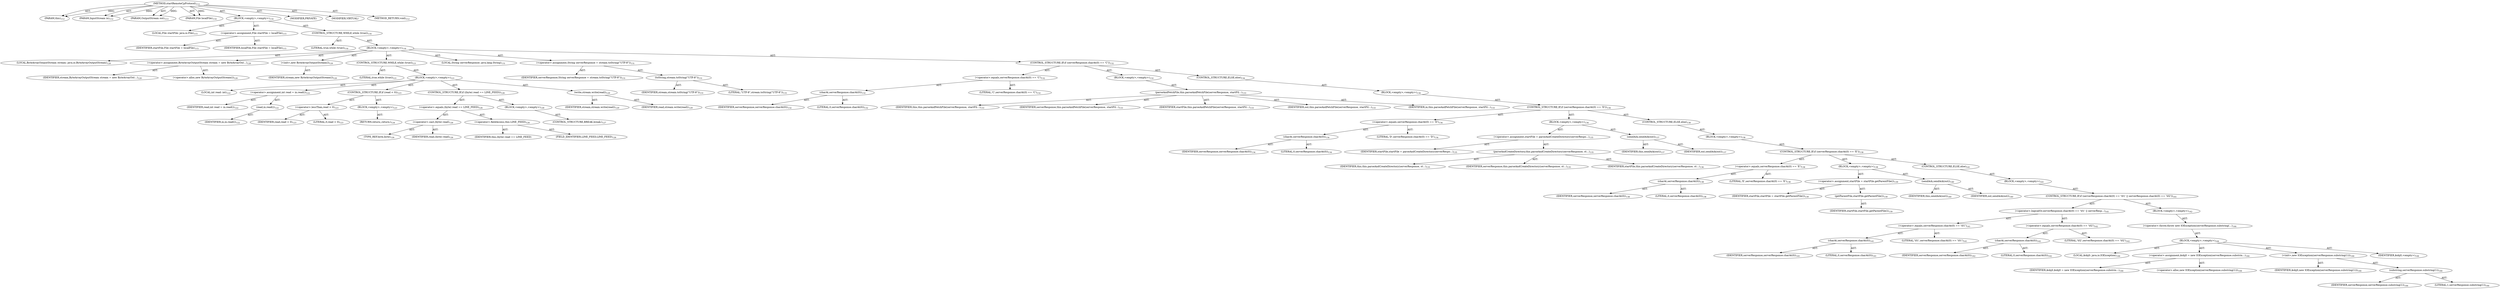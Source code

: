 digraph "startRemoteCpProtocol" {  
"111669149698" [label = <(METHOD,startRemoteCpProtocol)<SUB>112</SUB>> ]
"115964116993" [label = <(PARAM,this)<SUB>112</SUB>> ]
"115964117001" [label = <(PARAM,InputStream in)<SUB>112</SUB>> ]
"115964117002" [label = <(PARAM,OutputStream out)<SUB>113</SUB>> ]
"115964117003" [label = <(PARAM,File localFile)<SUB>114</SUB>> ]
"25769803782" [label = <(BLOCK,&lt;empty&gt;,&lt;empty&gt;)<SUB>114</SUB>> ]
"94489280516" [label = <(LOCAL,File startFile: java.io.File)<SUB>115</SUB>> ]
"30064771103" [label = <(&lt;operator&gt;.assignment,File startFile = localFile)<SUB>115</SUB>> ]
"68719476779" [label = <(IDENTIFIER,startFile,File startFile = localFile)<SUB>115</SUB>> ]
"68719476780" [label = <(IDENTIFIER,localFile,File startFile = localFile)<SUB>115</SUB>> ]
"47244640260" [label = <(CONTROL_STRUCTURE,WHILE,while (true))<SUB>116</SUB>> ]
"90194313223" [label = <(LITERAL,true,while (true))<SUB>116</SUB>> ]
"25769803783" [label = <(BLOCK,&lt;empty&gt;,&lt;empty&gt;)<SUB>116</SUB>> ]
"94489280517" [label = <(LOCAL,ByteArrayOutputStream stream: java.io.ByteArrayOutputStream)<SUB>120</SUB>> ]
"30064771104" [label = <(&lt;operator&gt;.assignment,ByteArrayOutputStream stream = new ByteArrayOut...)<SUB>120</SUB>> ]
"68719476781" [label = <(IDENTIFIER,stream,ByteArrayOutputStream stream = new ByteArrayOut...)<SUB>120</SUB>> ]
"30064771105" [label = <(&lt;operator&gt;.alloc,new ByteArrayOutputStream())<SUB>120</SUB>> ]
"30064771106" [label = <(&lt;init&gt;,new ByteArrayOutputStream())<SUB>120</SUB>> ]
"68719476782" [label = <(IDENTIFIER,stream,new ByteArrayOutputStream())<SUB>120</SUB>> ]
"47244640261" [label = <(CONTROL_STRUCTURE,WHILE,while (true))<SUB>121</SUB>> ]
"90194313224" [label = <(LITERAL,true,while (true))<SUB>121</SUB>> ]
"25769803784" [label = <(BLOCK,&lt;empty&gt;,&lt;empty&gt;)<SUB>121</SUB>> ]
"94489280518" [label = <(LOCAL,int read: int)<SUB>122</SUB>> ]
"30064771107" [label = <(&lt;operator&gt;.assignment,int read = in.read())<SUB>122</SUB>> ]
"68719476783" [label = <(IDENTIFIER,read,int read = in.read())<SUB>122</SUB>> ]
"30064771108" [label = <(read,in.read())<SUB>122</SUB>> ]
"68719476784" [label = <(IDENTIFIER,in,in.read())<SUB>122</SUB>> ]
"47244640262" [label = <(CONTROL_STRUCTURE,IF,if (read &lt; 0))<SUB>123</SUB>> ]
"30064771109" [label = <(&lt;operator&gt;.lessThan,read &lt; 0)<SUB>123</SUB>> ]
"68719476785" [label = <(IDENTIFIER,read,read &lt; 0)<SUB>123</SUB>> ]
"90194313225" [label = <(LITERAL,0,read &lt; 0)<SUB>123</SUB>> ]
"25769803785" [label = <(BLOCK,&lt;empty&gt;,&lt;empty&gt;)<SUB>123</SUB>> ]
"146028888064" [label = <(RETURN,return;,return;)<SUB>124</SUB>> ]
"47244640263" [label = <(CONTROL_STRUCTURE,IF,if ((byte) read == LINE_FEED))<SUB>126</SUB>> ]
"30064771110" [label = <(&lt;operator&gt;.equals,(byte) read == LINE_FEED)<SUB>126</SUB>> ]
"30064771111" [label = <(&lt;operator&gt;.cast,(byte) read)<SUB>126</SUB>> ]
"180388626432" [label = <(TYPE_REF,byte,byte)<SUB>126</SUB>> ]
"68719476786" [label = <(IDENTIFIER,read,(byte) read)<SUB>126</SUB>> ]
"30064771112" [label = <(&lt;operator&gt;.fieldAccess,this.LINE_FEED)<SUB>126</SUB>> ]
"68719476787" [label = <(IDENTIFIER,this,(byte) read == LINE_FEED)> ]
"55834574857" [label = <(FIELD_IDENTIFIER,LINE_FEED,LINE_FEED)<SUB>126</SUB>> ]
"25769803786" [label = <(BLOCK,&lt;empty&gt;,&lt;empty&gt;)<SUB>126</SUB>> ]
"47244640264" [label = <(CONTROL_STRUCTURE,BREAK,break;)<SUB>127</SUB>> ]
"30064771113" [label = <(write,stream.write(read))<SUB>129</SUB>> ]
"68719476788" [label = <(IDENTIFIER,stream,stream.write(read))<SUB>129</SUB>> ]
"68719476789" [label = <(IDENTIFIER,read,stream.write(read))<SUB>129</SUB>> ]
"94489280519" [label = <(LOCAL,String serverResponse: java.lang.String)<SUB>131</SUB>> ]
"30064771114" [label = <(&lt;operator&gt;.assignment,String serverResponse = stream.toString(&quot;UTF-8&quot;))<SUB>131</SUB>> ]
"68719476790" [label = <(IDENTIFIER,serverResponse,String serverResponse = stream.toString(&quot;UTF-8&quot;))<SUB>131</SUB>> ]
"30064771115" [label = <(toString,stream.toString(&quot;UTF-8&quot;))<SUB>131</SUB>> ]
"68719476791" [label = <(IDENTIFIER,stream,stream.toString(&quot;UTF-8&quot;))<SUB>131</SUB>> ]
"90194313226" [label = <(LITERAL,&quot;UTF-8&quot;,stream.toString(&quot;UTF-8&quot;))<SUB>131</SUB>> ]
"47244640265" [label = <(CONTROL_STRUCTURE,IF,if (serverResponse.charAt(0) == 'C'))<SUB>132</SUB>> ]
"30064771116" [label = <(&lt;operator&gt;.equals,serverResponse.charAt(0) == 'C')<SUB>132</SUB>> ]
"30064771117" [label = <(charAt,serverResponse.charAt(0))<SUB>132</SUB>> ]
"68719476792" [label = <(IDENTIFIER,serverResponse,serverResponse.charAt(0))<SUB>132</SUB>> ]
"90194313227" [label = <(LITERAL,0,serverResponse.charAt(0))<SUB>132</SUB>> ]
"90194313228" [label = <(LITERAL,'C',serverResponse.charAt(0) == 'C')<SUB>132</SUB>> ]
"25769803787" [label = <(BLOCK,&lt;empty&gt;,&lt;empty&gt;)<SUB>132</SUB>> ]
"30064771118" [label = <(parseAndFetchFile,this.parseAndFetchFile(serverResponse, startFil...)<SUB>133</SUB>> ]
"68719476740" [label = <(IDENTIFIER,this,this.parseAndFetchFile(serverResponse, startFil...)<SUB>133</SUB>> ]
"68719476793" [label = <(IDENTIFIER,serverResponse,this.parseAndFetchFile(serverResponse, startFil...)<SUB>133</SUB>> ]
"68719476794" [label = <(IDENTIFIER,startFile,this.parseAndFetchFile(serverResponse, startFil...)<SUB>133</SUB>> ]
"68719476795" [label = <(IDENTIFIER,out,this.parseAndFetchFile(serverResponse, startFil...)<SUB>133</SUB>> ]
"68719476796" [label = <(IDENTIFIER,in,this.parseAndFetchFile(serverResponse, startFil...)<SUB>133</SUB>> ]
"47244640266" [label = <(CONTROL_STRUCTURE,ELSE,else)<SUB>134</SUB>> ]
"25769803788" [label = <(BLOCK,&lt;empty&gt;,&lt;empty&gt;)<SUB>134</SUB>> ]
"47244640267" [label = <(CONTROL_STRUCTURE,IF,if (serverResponse.charAt(0) == 'D'))<SUB>134</SUB>> ]
"30064771119" [label = <(&lt;operator&gt;.equals,serverResponse.charAt(0) == 'D')<SUB>134</SUB>> ]
"30064771120" [label = <(charAt,serverResponse.charAt(0))<SUB>134</SUB>> ]
"68719476797" [label = <(IDENTIFIER,serverResponse,serverResponse.charAt(0))<SUB>134</SUB>> ]
"90194313229" [label = <(LITERAL,0,serverResponse.charAt(0))<SUB>134</SUB>> ]
"90194313230" [label = <(LITERAL,'D',serverResponse.charAt(0) == 'D')<SUB>134</SUB>> ]
"25769803789" [label = <(BLOCK,&lt;empty&gt;,&lt;empty&gt;)<SUB>134</SUB>> ]
"30064771121" [label = <(&lt;operator&gt;.assignment,startFile = parseAndCreateDirectory(serverRespo...)<SUB>135</SUB>> ]
"68719476798" [label = <(IDENTIFIER,startFile,startFile = parseAndCreateDirectory(serverRespo...)<SUB>135</SUB>> ]
"30064771122" [label = <(parseAndCreateDirectory,this.parseAndCreateDirectory(serverResponse, st...)<SUB>135</SUB>> ]
"68719476741" [label = <(IDENTIFIER,this,this.parseAndCreateDirectory(serverResponse, st...)<SUB>135</SUB>> ]
"68719476799" [label = <(IDENTIFIER,serverResponse,this.parseAndCreateDirectory(serverResponse, st...)<SUB>135</SUB>> ]
"68719476800" [label = <(IDENTIFIER,startFile,this.parseAndCreateDirectory(serverResponse, st...)<SUB>136</SUB>> ]
"30064771123" [label = <(sendAck,sendAck(out))<SUB>137</SUB>> ]
"68719476742" [label = <(IDENTIFIER,this,sendAck(out))<SUB>137</SUB>> ]
"68719476801" [label = <(IDENTIFIER,out,sendAck(out))<SUB>137</SUB>> ]
"47244640268" [label = <(CONTROL_STRUCTURE,ELSE,else)<SUB>138</SUB>> ]
"25769803790" [label = <(BLOCK,&lt;empty&gt;,&lt;empty&gt;)<SUB>138</SUB>> ]
"47244640269" [label = <(CONTROL_STRUCTURE,IF,if (serverResponse.charAt(0) == 'E'))<SUB>138</SUB>> ]
"30064771124" [label = <(&lt;operator&gt;.equals,serverResponse.charAt(0) == 'E')<SUB>138</SUB>> ]
"30064771125" [label = <(charAt,serverResponse.charAt(0))<SUB>138</SUB>> ]
"68719476802" [label = <(IDENTIFIER,serverResponse,serverResponse.charAt(0))<SUB>138</SUB>> ]
"90194313231" [label = <(LITERAL,0,serverResponse.charAt(0))<SUB>138</SUB>> ]
"90194313232" [label = <(LITERAL,'E',serverResponse.charAt(0) == 'E')<SUB>138</SUB>> ]
"25769803791" [label = <(BLOCK,&lt;empty&gt;,&lt;empty&gt;)<SUB>138</SUB>> ]
"30064771126" [label = <(&lt;operator&gt;.assignment,startFile = startFile.getParentFile())<SUB>139</SUB>> ]
"68719476803" [label = <(IDENTIFIER,startFile,startFile = startFile.getParentFile())<SUB>139</SUB>> ]
"30064771127" [label = <(getParentFile,startFile.getParentFile())<SUB>139</SUB>> ]
"68719476804" [label = <(IDENTIFIER,startFile,startFile.getParentFile())<SUB>139</SUB>> ]
"30064771128" [label = <(sendAck,sendAck(out))<SUB>140</SUB>> ]
"68719476743" [label = <(IDENTIFIER,this,sendAck(out))<SUB>140</SUB>> ]
"68719476805" [label = <(IDENTIFIER,out,sendAck(out))<SUB>140</SUB>> ]
"47244640270" [label = <(CONTROL_STRUCTURE,ELSE,else)<SUB>141</SUB>> ]
"25769803792" [label = <(BLOCK,&lt;empty&gt;,&lt;empty&gt;)<SUB>141</SUB>> ]
"47244640271" [label = <(CONTROL_STRUCTURE,IF,if (serverResponse.charAt(0) == '\01' || serverResponse.charAt(0) == '\02'))<SUB>141</SUB>> ]
"30064771129" [label = <(&lt;operator&gt;.logicalOr,serverResponse.charAt(0) == '\01' || serverResp...)<SUB>141</SUB>> ]
"30064771130" [label = <(&lt;operator&gt;.equals,serverResponse.charAt(0) == '\01')<SUB>141</SUB>> ]
"30064771131" [label = <(charAt,serverResponse.charAt(0))<SUB>141</SUB>> ]
"68719476806" [label = <(IDENTIFIER,serverResponse,serverResponse.charAt(0))<SUB>141</SUB>> ]
"90194313233" [label = <(LITERAL,0,serverResponse.charAt(0))<SUB>141</SUB>> ]
"90194313234" [label = <(LITERAL,'\01',serverResponse.charAt(0) == '\01')<SUB>141</SUB>> ]
"30064771132" [label = <(&lt;operator&gt;.equals,serverResponse.charAt(0) == '\02')<SUB>142</SUB>> ]
"30064771133" [label = <(charAt,serverResponse.charAt(0))<SUB>142</SUB>> ]
"68719476807" [label = <(IDENTIFIER,serverResponse,serverResponse.charAt(0))<SUB>142</SUB>> ]
"90194313235" [label = <(LITERAL,0,serverResponse.charAt(0))<SUB>142</SUB>> ]
"90194313236" [label = <(LITERAL,'\02',serverResponse.charAt(0) == '\02')<SUB>142</SUB>> ]
"25769803793" [label = <(BLOCK,&lt;empty&gt;,&lt;empty&gt;)<SUB>142</SUB>> ]
"30064771134" [label = <(&lt;operator&gt;.throw,throw new IOException(serverResponse.substring(...)<SUB>144</SUB>> ]
"25769803794" [label = <(BLOCK,&lt;empty&gt;,&lt;empty&gt;)<SUB>144</SUB>> ]
"94489280520" [label = <(LOCAL,$obj0: java.io.IOException)<SUB>144</SUB>> ]
"30064771135" [label = <(&lt;operator&gt;.assignment,$obj0 = new IOException(serverResponse.substrin...)<SUB>144</SUB>> ]
"68719476808" [label = <(IDENTIFIER,$obj0,$obj0 = new IOException(serverResponse.substrin...)<SUB>144</SUB>> ]
"30064771136" [label = <(&lt;operator&gt;.alloc,new IOException(serverResponse.substring(1)))<SUB>144</SUB>> ]
"30064771137" [label = <(&lt;init&gt;,new IOException(serverResponse.substring(1)))<SUB>144</SUB>> ]
"68719476809" [label = <(IDENTIFIER,$obj0,new IOException(serverResponse.substring(1)))<SUB>144</SUB>> ]
"30064771138" [label = <(substring,serverResponse.substring(1))<SUB>144</SUB>> ]
"68719476810" [label = <(IDENTIFIER,serverResponse,serverResponse.substring(1))<SUB>144</SUB>> ]
"90194313237" [label = <(LITERAL,1,serverResponse.substring(1))<SUB>144</SUB>> ]
"68719476811" [label = <(IDENTIFIER,$obj0,&lt;empty&gt;)<SUB>144</SUB>> ]
"133143986185" [label = <(MODIFIER,PRIVATE)> ]
"133143986186" [label = <(MODIFIER,VIRTUAL)> ]
"128849018882" [label = <(METHOD_RETURN,void)<SUB>112</SUB>> ]
  "111669149698" -> "115964116993"  [ label = "AST: "] 
  "111669149698" -> "115964117001"  [ label = "AST: "] 
  "111669149698" -> "115964117002"  [ label = "AST: "] 
  "111669149698" -> "115964117003"  [ label = "AST: "] 
  "111669149698" -> "25769803782"  [ label = "AST: "] 
  "111669149698" -> "133143986185"  [ label = "AST: "] 
  "111669149698" -> "133143986186"  [ label = "AST: "] 
  "111669149698" -> "128849018882"  [ label = "AST: "] 
  "25769803782" -> "94489280516"  [ label = "AST: "] 
  "25769803782" -> "30064771103"  [ label = "AST: "] 
  "25769803782" -> "47244640260"  [ label = "AST: "] 
  "30064771103" -> "68719476779"  [ label = "AST: "] 
  "30064771103" -> "68719476780"  [ label = "AST: "] 
  "47244640260" -> "90194313223"  [ label = "AST: "] 
  "47244640260" -> "25769803783"  [ label = "AST: "] 
  "25769803783" -> "94489280517"  [ label = "AST: "] 
  "25769803783" -> "30064771104"  [ label = "AST: "] 
  "25769803783" -> "30064771106"  [ label = "AST: "] 
  "25769803783" -> "47244640261"  [ label = "AST: "] 
  "25769803783" -> "94489280519"  [ label = "AST: "] 
  "25769803783" -> "30064771114"  [ label = "AST: "] 
  "25769803783" -> "47244640265"  [ label = "AST: "] 
  "30064771104" -> "68719476781"  [ label = "AST: "] 
  "30064771104" -> "30064771105"  [ label = "AST: "] 
  "30064771106" -> "68719476782"  [ label = "AST: "] 
  "47244640261" -> "90194313224"  [ label = "AST: "] 
  "47244640261" -> "25769803784"  [ label = "AST: "] 
  "25769803784" -> "94489280518"  [ label = "AST: "] 
  "25769803784" -> "30064771107"  [ label = "AST: "] 
  "25769803784" -> "47244640262"  [ label = "AST: "] 
  "25769803784" -> "47244640263"  [ label = "AST: "] 
  "25769803784" -> "30064771113"  [ label = "AST: "] 
  "30064771107" -> "68719476783"  [ label = "AST: "] 
  "30064771107" -> "30064771108"  [ label = "AST: "] 
  "30064771108" -> "68719476784"  [ label = "AST: "] 
  "47244640262" -> "30064771109"  [ label = "AST: "] 
  "47244640262" -> "25769803785"  [ label = "AST: "] 
  "30064771109" -> "68719476785"  [ label = "AST: "] 
  "30064771109" -> "90194313225"  [ label = "AST: "] 
  "25769803785" -> "146028888064"  [ label = "AST: "] 
  "47244640263" -> "30064771110"  [ label = "AST: "] 
  "47244640263" -> "25769803786"  [ label = "AST: "] 
  "30064771110" -> "30064771111"  [ label = "AST: "] 
  "30064771110" -> "30064771112"  [ label = "AST: "] 
  "30064771111" -> "180388626432"  [ label = "AST: "] 
  "30064771111" -> "68719476786"  [ label = "AST: "] 
  "30064771112" -> "68719476787"  [ label = "AST: "] 
  "30064771112" -> "55834574857"  [ label = "AST: "] 
  "25769803786" -> "47244640264"  [ label = "AST: "] 
  "30064771113" -> "68719476788"  [ label = "AST: "] 
  "30064771113" -> "68719476789"  [ label = "AST: "] 
  "30064771114" -> "68719476790"  [ label = "AST: "] 
  "30064771114" -> "30064771115"  [ label = "AST: "] 
  "30064771115" -> "68719476791"  [ label = "AST: "] 
  "30064771115" -> "90194313226"  [ label = "AST: "] 
  "47244640265" -> "30064771116"  [ label = "AST: "] 
  "47244640265" -> "25769803787"  [ label = "AST: "] 
  "47244640265" -> "47244640266"  [ label = "AST: "] 
  "30064771116" -> "30064771117"  [ label = "AST: "] 
  "30064771116" -> "90194313228"  [ label = "AST: "] 
  "30064771117" -> "68719476792"  [ label = "AST: "] 
  "30064771117" -> "90194313227"  [ label = "AST: "] 
  "25769803787" -> "30064771118"  [ label = "AST: "] 
  "30064771118" -> "68719476740"  [ label = "AST: "] 
  "30064771118" -> "68719476793"  [ label = "AST: "] 
  "30064771118" -> "68719476794"  [ label = "AST: "] 
  "30064771118" -> "68719476795"  [ label = "AST: "] 
  "30064771118" -> "68719476796"  [ label = "AST: "] 
  "47244640266" -> "25769803788"  [ label = "AST: "] 
  "25769803788" -> "47244640267"  [ label = "AST: "] 
  "47244640267" -> "30064771119"  [ label = "AST: "] 
  "47244640267" -> "25769803789"  [ label = "AST: "] 
  "47244640267" -> "47244640268"  [ label = "AST: "] 
  "30064771119" -> "30064771120"  [ label = "AST: "] 
  "30064771119" -> "90194313230"  [ label = "AST: "] 
  "30064771120" -> "68719476797"  [ label = "AST: "] 
  "30064771120" -> "90194313229"  [ label = "AST: "] 
  "25769803789" -> "30064771121"  [ label = "AST: "] 
  "25769803789" -> "30064771123"  [ label = "AST: "] 
  "30064771121" -> "68719476798"  [ label = "AST: "] 
  "30064771121" -> "30064771122"  [ label = "AST: "] 
  "30064771122" -> "68719476741"  [ label = "AST: "] 
  "30064771122" -> "68719476799"  [ label = "AST: "] 
  "30064771122" -> "68719476800"  [ label = "AST: "] 
  "30064771123" -> "68719476742"  [ label = "AST: "] 
  "30064771123" -> "68719476801"  [ label = "AST: "] 
  "47244640268" -> "25769803790"  [ label = "AST: "] 
  "25769803790" -> "47244640269"  [ label = "AST: "] 
  "47244640269" -> "30064771124"  [ label = "AST: "] 
  "47244640269" -> "25769803791"  [ label = "AST: "] 
  "47244640269" -> "47244640270"  [ label = "AST: "] 
  "30064771124" -> "30064771125"  [ label = "AST: "] 
  "30064771124" -> "90194313232"  [ label = "AST: "] 
  "30064771125" -> "68719476802"  [ label = "AST: "] 
  "30064771125" -> "90194313231"  [ label = "AST: "] 
  "25769803791" -> "30064771126"  [ label = "AST: "] 
  "25769803791" -> "30064771128"  [ label = "AST: "] 
  "30064771126" -> "68719476803"  [ label = "AST: "] 
  "30064771126" -> "30064771127"  [ label = "AST: "] 
  "30064771127" -> "68719476804"  [ label = "AST: "] 
  "30064771128" -> "68719476743"  [ label = "AST: "] 
  "30064771128" -> "68719476805"  [ label = "AST: "] 
  "47244640270" -> "25769803792"  [ label = "AST: "] 
  "25769803792" -> "47244640271"  [ label = "AST: "] 
  "47244640271" -> "30064771129"  [ label = "AST: "] 
  "47244640271" -> "25769803793"  [ label = "AST: "] 
  "30064771129" -> "30064771130"  [ label = "AST: "] 
  "30064771129" -> "30064771132"  [ label = "AST: "] 
  "30064771130" -> "30064771131"  [ label = "AST: "] 
  "30064771130" -> "90194313234"  [ label = "AST: "] 
  "30064771131" -> "68719476806"  [ label = "AST: "] 
  "30064771131" -> "90194313233"  [ label = "AST: "] 
  "30064771132" -> "30064771133"  [ label = "AST: "] 
  "30064771132" -> "90194313236"  [ label = "AST: "] 
  "30064771133" -> "68719476807"  [ label = "AST: "] 
  "30064771133" -> "90194313235"  [ label = "AST: "] 
  "25769803793" -> "30064771134"  [ label = "AST: "] 
  "30064771134" -> "25769803794"  [ label = "AST: "] 
  "25769803794" -> "94489280520"  [ label = "AST: "] 
  "25769803794" -> "30064771135"  [ label = "AST: "] 
  "25769803794" -> "30064771137"  [ label = "AST: "] 
  "25769803794" -> "68719476811"  [ label = "AST: "] 
  "30064771135" -> "68719476808"  [ label = "AST: "] 
  "30064771135" -> "30064771136"  [ label = "AST: "] 
  "30064771137" -> "68719476809"  [ label = "AST: "] 
  "30064771137" -> "30064771138"  [ label = "AST: "] 
  "30064771138" -> "68719476810"  [ label = "AST: "] 
  "30064771138" -> "90194313237"  [ label = "AST: "] 
  "111669149698" -> "115964116993"  [ label = "DDG: "] 
  "111669149698" -> "115964117001"  [ label = "DDG: "] 
  "111669149698" -> "115964117002"  [ label = "DDG: "] 
  "111669149698" -> "115964117003"  [ label = "DDG: "] 
}
